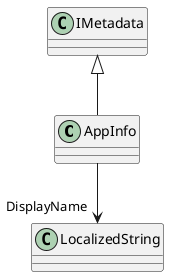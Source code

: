 @startuml
class AppInfo {
}
IMetadata <|-- AppInfo
AppInfo --> "DisplayName" LocalizedString
@enduml
